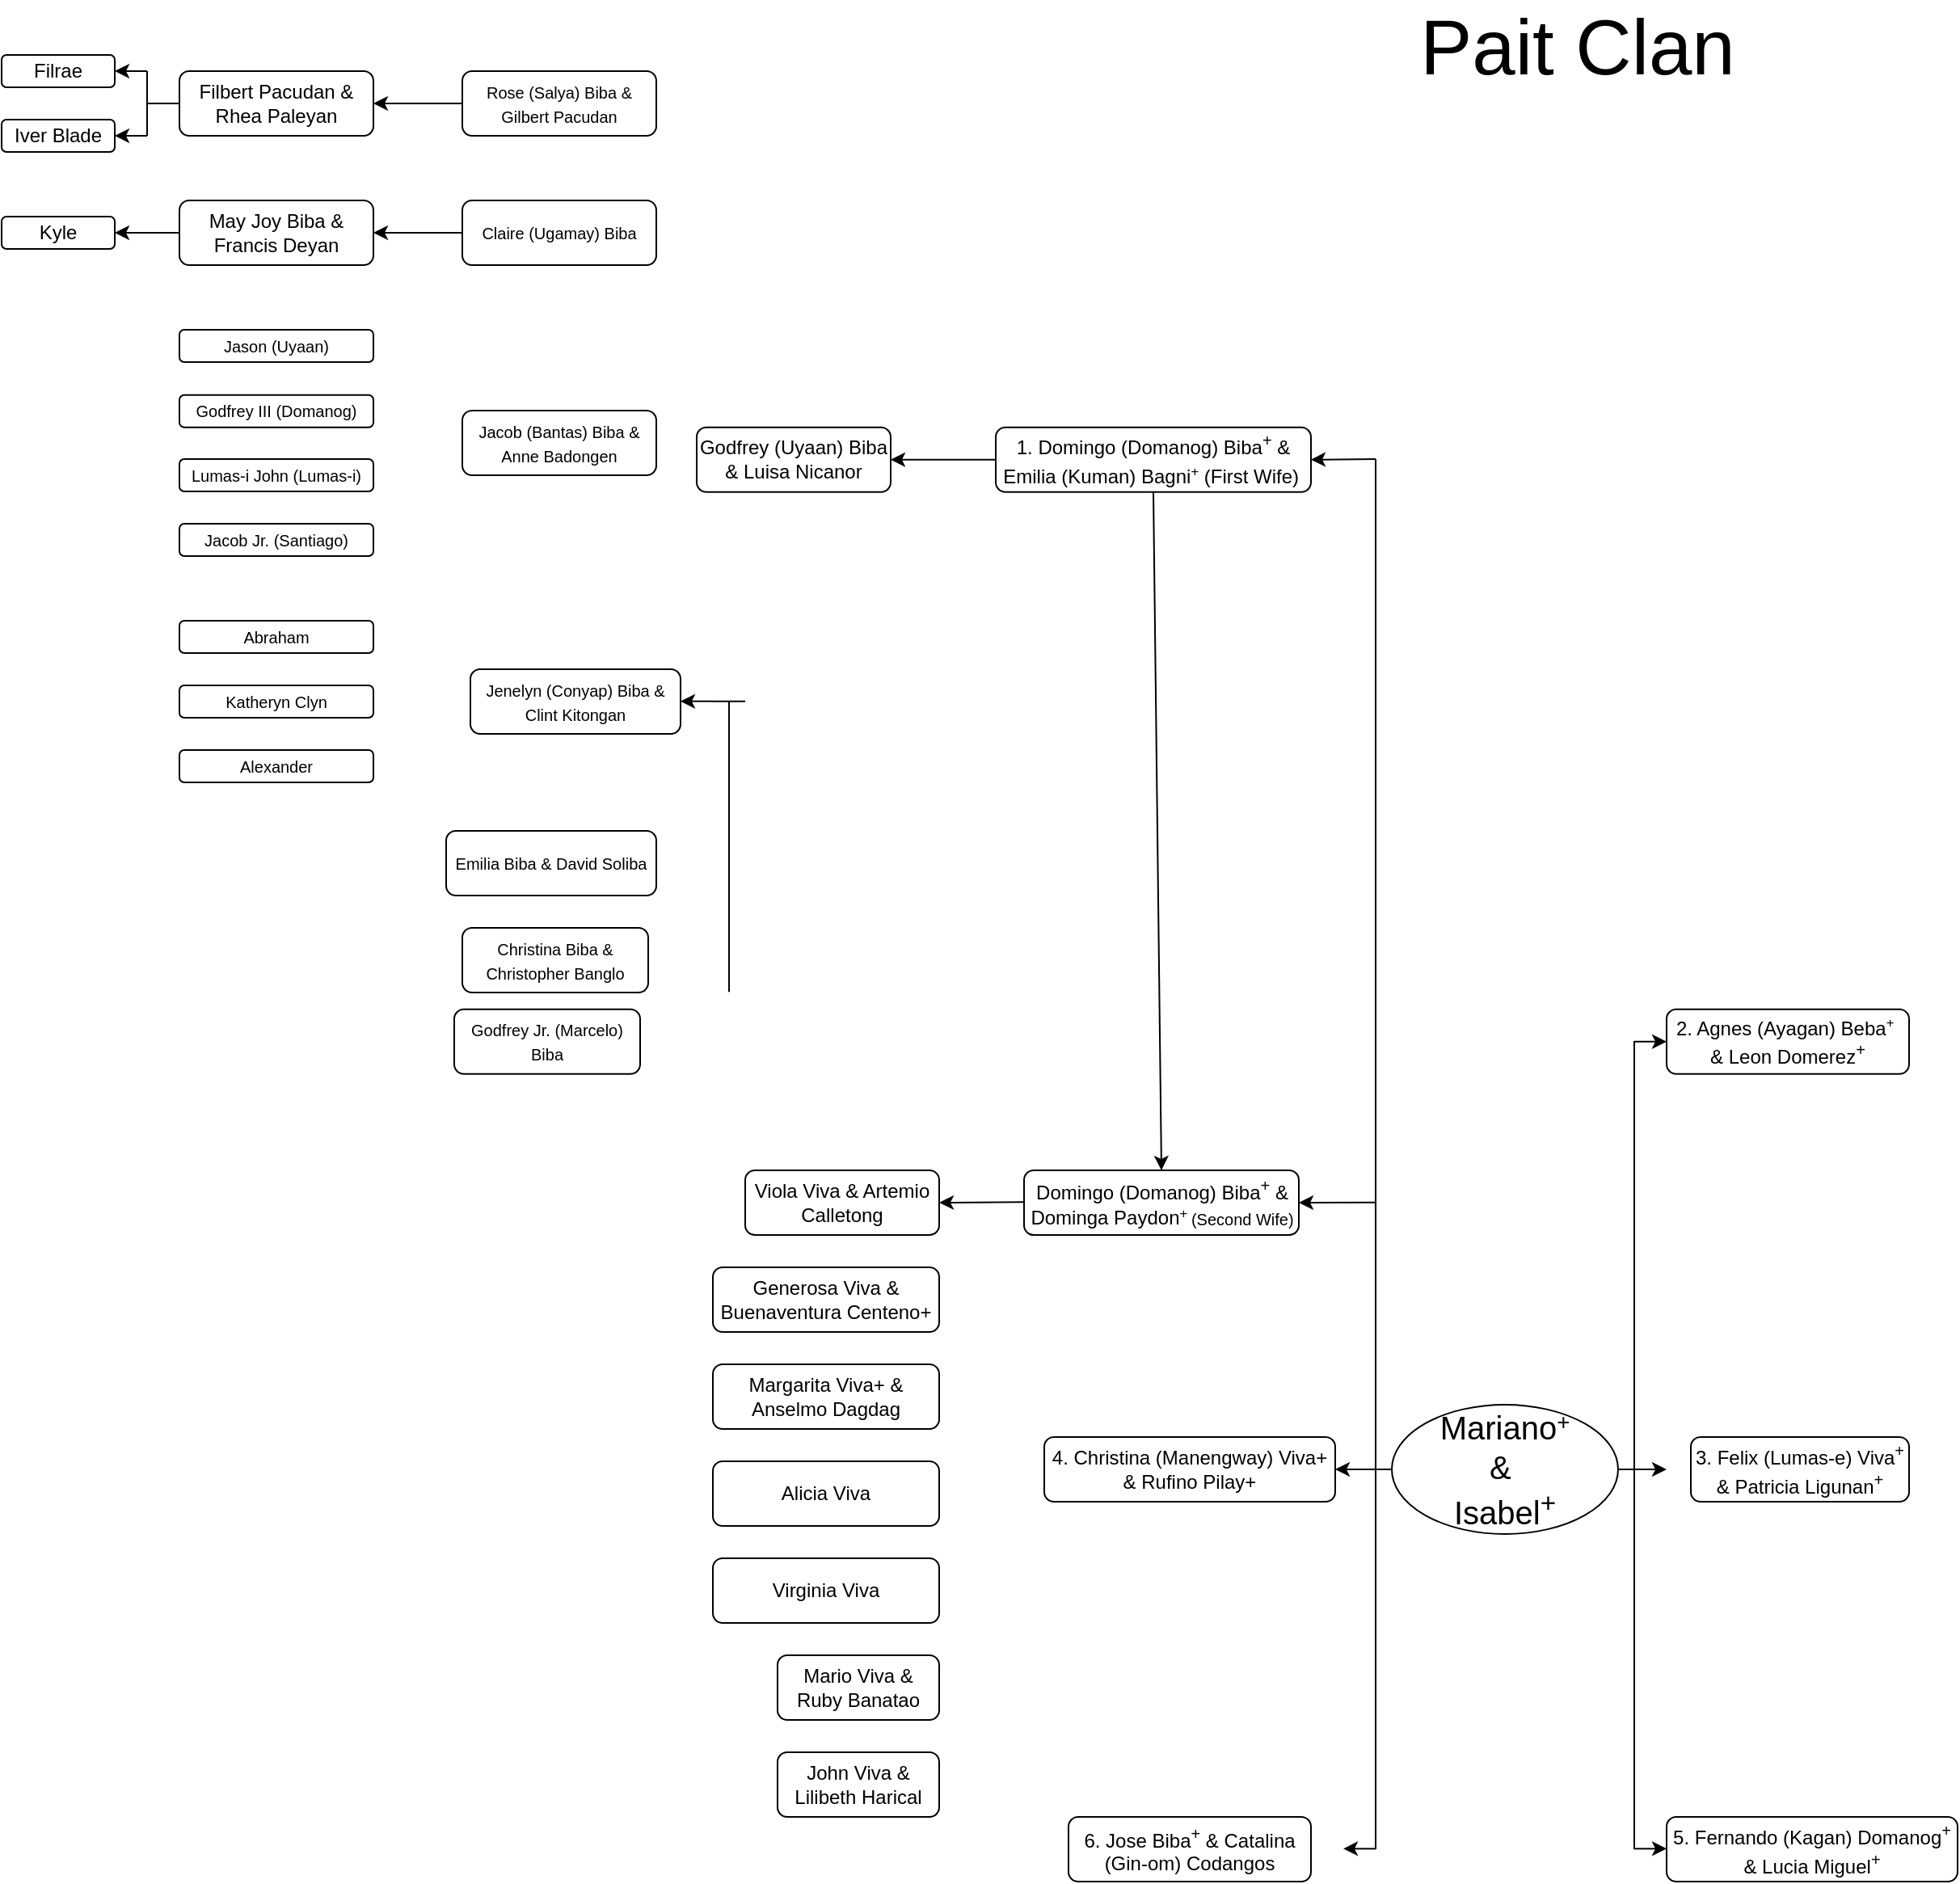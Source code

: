 <mxfile version="28.0.4">
  <diagram name="Page-1" id="LgF2EEBKUEtaE752DzGD">
    <mxGraphModel dx="1805" dy="1103" grid="1" gridSize="10" guides="1" tooltips="1" connect="1" arrows="1" fold="1" page="1" pageScale="1" pageWidth="1400" pageHeight="850" math="0" shadow="0">
      <root>
        <mxCell id="0" />
        <mxCell id="1" parent="0" />
        <mxCell id="iPQbSwLAwt5U1WuinnP0-1" value="&lt;font style=&quot;font-size: 48px;&quot;&gt;Pait Clan&lt;/font&gt;" style="text;html=1;align=center;verticalAlign=middle;whiteSpace=wrap;rounded=0;" parent="1" vertex="1">
          <mxGeometry x="540" y="-470" width="410" height="30" as="geometry" />
        </mxCell>
        <mxCell id="iPQbSwLAwt5U1WuinnP0-3" value="&lt;span style=&quot;font-size: 20px;&quot;&gt;Mariano&lt;/span&gt;&lt;span style=&quot;font-size: 16.667px;&quot;&gt;&lt;sup&gt;+&lt;/sup&gt;&lt;/span&gt;&lt;br&gt;&lt;span style=&quot;background-color: transparent; color: light-dark(rgb(0, 0, 0), rgb(255, 255, 255)); font-size: 20px;&quot;&gt;&amp;amp;&amp;nbsp;&lt;/span&gt;&lt;div&gt;&lt;span style=&quot;font-size: 20px; background-color: transparent; color: light-dark(rgb(0, 0, 0), rgb(255, 255, 255));&quot;&gt;Isabel&lt;sup&gt;+&lt;/sup&gt;&lt;/span&gt;&lt;/div&gt;" style="ellipse;whiteSpace=wrap;html=1;" parent="1" vertex="1">
          <mxGeometry x="630" y="385" width="140" height="80" as="geometry" />
        </mxCell>
        <mxCell id="iPQbSwLAwt5U1WuinnP0-13" value="" style="endArrow=none;html=1;rounded=0;" parent="1" edge="1">
          <mxGeometry width="50" height="50" relative="1" as="geometry">
            <mxPoint x="620" y="400" as="sourcePoint" />
            <mxPoint x="620" y="540" as="targetPoint" />
          </mxGeometry>
        </mxCell>
        <mxCell id="iPQbSwLAwt5U1WuinnP0-14" value="" style="endArrow=classic;html=1;rounded=0;entryX=1;entryY=0.5;entryDx=0;entryDy=0;" parent="1" edge="1" target="iPQbSwLAwt5U1WuinnP0-47">
          <mxGeometry width="50" height="50" relative="1" as="geometry">
            <mxPoint x="620" y="425" as="sourcePoint" />
            <mxPoint x="600" y="424" as="targetPoint" />
          </mxGeometry>
        </mxCell>
        <mxCell id="iPQbSwLAwt5U1WuinnP0-15" value="" style="endArrow=none;html=1;rounded=0;" parent="1" edge="1">
          <mxGeometry width="50" height="50" relative="1" as="geometry">
            <mxPoint x="770" y="425" as="sourcePoint" />
            <mxPoint x="780" y="425" as="targetPoint" />
          </mxGeometry>
        </mxCell>
        <mxCell id="iPQbSwLAwt5U1WuinnP0-6" value="" style="endArrow=none;html=1;rounded=0;" parent="1" edge="1">
          <mxGeometry width="50" height="50" relative="1" as="geometry">
            <mxPoint x="620" y="425" as="sourcePoint" />
            <mxPoint x="630" y="425" as="targetPoint" />
          </mxGeometry>
        </mxCell>
        <mxCell id="iPQbSwLAwt5U1WuinnP0-16" value="" style="endArrow=none;html=1;rounded=0;" parent="1" edge="1">
          <mxGeometry width="50" height="50" relative="1" as="geometry">
            <mxPoint x="780" y="160" as="sourcePoint" />
            <mxPoint x="780" y="400" as="targetPoint" />
          </mxGeometry>
        </mxCell>
        <mxCell id="iPQbSwLAwt5U1WuinnP0-18" value="" style="endArrow=classic;html=1;rounded=0;" parent="1" edge="1">
          <mxGeometry width="50" height="50" relative="1" as="geometry">
            <mxPoint x="780" y="160.38" as="sourcePoint" />
            <mxPoint x="800" y="160.38" as="targetPoint" />
          </mxGeometry>
        </mxCell>
        <mxCell id="iPQbSwLAwt5U1WuinnP0-36" value="" style="endArrow=classic;html=1;rounded=0;" parent="1" edge="1">
          <mxGeometry width="50" height="50" relative="1" as="geometry">
            <mxPoint x="780" y="425" as="sourcePoint" />
            <mxPoint x="800" y="425" as="targetPoint" />
          </mxGeometry>
        </mxCell>
        <mxCell id="iPQbSwLAwt5U1WuinnP0-38" value="3. Felix (Lumas-e) Viva&lt;sup&gt;+&lt;/sup&gt; &amp;amp; Patricia Ligunan&lt;sup&gt;+&lt;/sup&gt;" style="rounded=1;whiteSpace=wrap;html=1;" parent="1" vertex="1">
          <mxGeometry x="815" y="405" width="135" height="40" as="geometry" />
        </mxCell>
        <mxCell id="iPQbSwLAwt5U1WuinnP0-40" value="" style="endArrow=none;html=1;rounded=0;" parent="1" edge="1">
          <mxGeometry width="50" height="50" relative="1" as="geometry">
            <mxPoint x="780" y="390" as="sourcePoint" />
            <mxPoint x="780" y="660" as="targetPoint" />
          </mxGeometry>
        </mxCell>
        <mxCell id="iPQbSwLAwt5U1WuinnP0-7" value="" style="endArrow=none;html=1;rounded=0;" parent="1" edge="1">
          <mxGeometry width="50" height="50" relative="1" as="geometry">
            <mxPoint x="620" y="400" as="sourcePoint" />
            <mxPoint x="620" y="-200" as="targetPoint" />
          </mxGeometry>
        </mxCell>
        <mxCell id="iPQbSwLAwt5U1WuinnP0-8" value="" style="endArrow=classic;html=1;rounded=0;entryX=1;entryY=0.5;entryDx=0;entryDy=0;" parent="1" edge="1" target="iPQbSwLAwt5U1WuinnP0-55">
          <mxGeometry width="50" height="50" relative="1" as="geometry">
            <mxPoint x="620" y="-200" as="sourcePoint" />
            <mxPoint x="585" y="160.597" as="targetPoint" />
          </mxGeometry>
        </mxCell>
        <mxCell id="iPQbSwLAwt5U1WuinnP0-47" value="4. Christina (Manengway) Viva+ &amp;amp; Rufino Pilay+" style="rounded=1;whiteSpace=wrap;html=1;" parent="1" vertex="1">
          <mxGeometry x="415" y="405" width="180" height="40" as="geometry" />
        </mxCell>
        <mxCell id="iPQbSwLAwt5U1WuinnP0-48" value="" style="endArrow=classic;html=1;rounded=0;" parent="1" edge="1">
          <mxGeometry width="50" height="50" relative="1" as="geometry">
            <mxPoint x="780" y="659.67" as="sourcePoint" />
            <mxPoint x="800" y="659.67" as="targetPoint" />
          </mxGeometry>
        </mxCell>
        <mxCell id="iPQbSwLAwt5U1WuinnP0-49" value="5. Fernando (Kagan) Domanog&lt;sup&gt;+&lt;/sup&gt; &amp;amp; Lucia Miguel&lt;sup&gt;+&lt;/sup&gt;" style="rounded=1;whiteSpace=wrap;html=1;" parent="1" vertex="1">
          <mxGeometry x="800" y="640" width="180" height="40" as="geometry" />
        </mxCell>
        <mxCell id="iPQbSwLAwt5U1WuinnP0-51" value="" style="endArrow=none;html=1;rounded=0;" parent="1" edge="1">
          <mxGeometry width="50" height="50" relative="1" as="geometry">
            <mxPoint x="620" y="540" as="sourcePoint" />
            <mxPoint x="620" y="660" as="targetPoint" />
          </mxGeometry>
        </mxCell>
        <mxCell id="iPQbSwLAwt5U1WuinnP0-53" value="" style="endArrow=classic;html=1;rounded=0;" parent="1" edge="1">
          <mxGeometry width="50" height="50" relative="1" as="geometry">
            <mxPoint x="620" y="659.68" as="sourcePoint" />
            <mxPoint x="600" y="659.68" as="targetPoint" />
          </mxGeometry>
        </mxCell>
        <mxCell id="iPQbSwLAwt5U1WuinnP0-54" value="6. Jose Biba&lt;sup&gt;+&lt;/sup&gt; &amp;amp; Catalina (Gin-om) Codangos" style="rounded=1;whiteSpace=wrap;html=1;" parent="1" vertex="1">
          <mxGeometry x="430" y="640" width="150" height="40" as="geometry" />
        </mxCell>
        <mxCell id="iPQbSwLAwt5U1WuinnP0-59" value="" style="edgeStyle=orthogonalEdgeStyle;rounded=0;orthogonalLoop=1;jettySize=auto;html=1;exitX=0;exitY=0.5;exitDx=0;exitDy=0;entryX=1;entryY=0.5;entryDx=0;entryDy=0;" parent="1" source="iPQbSwLAwt5U1WuinnP0-55" target="iPQbSwLAwt5U1WuinnP0-58" edge="1">
          <mxGeometry relative="1" as="geometry">
            <mxPoint x="370" y="160" as="sourcePoint" />
            <mxPoint x="350" y="160" as="targetPoint" />
            <Array as="points">
              <mxPoint x="370" y="-200" />
              <mxPoint x="370" y="-200" />
            </Array>
          </mxGeometry>
        </mxCell>
        <mxCell id="iPQbSwLAwt5U1WuinnP0-55" value="1. Domingo (Domanog) Biba&lt;sup&gt;+&lt;/sup&gt; &amp;amp; Emilia (Kuman) Bagni&lt;span style=&quot;font-size: 10px;&quot;&gt;&lt;sup&gt;+&lt;/sup&gt;&lt;/span&gt;&amp;nbsp;(First Wife)&lt;sup&gt;&amp;nbsp;&lt;/sup&gt;" style="rounded=1;whiteSpace=wrap;html=1;" parent="1" vertex="1">
          <mxGeometry x="385" y="-219.62" width="195" height="40" as="geometry" />
        </mxCell>
        <mxCell id="iPQbSwLAwt5U1WuinnP0-58" value="Godfrey (Uyaan) Biba &amp;amp; Luisa Nicanor" style="whiteSpace=wrap;html=1;rounded=1;" parent="1" vertex="1">
          <mxGeometry x="200" y="-219.62" width="120" height="40" as="geometry" />
        </mxCell>
        <mxCell id="geJAM1FH9w8emXUavwDb-1" value="" style="endArrow=classic;html=1;rounded=0;entryX=1;entryY=0.5;entryDx=0;entryDy=0;" edge="1" parent="1" target="geJAM1FH9w8emXUavwDb-3">
          <mxGeometry width="50" height="50" relative="1" as="geometry">
            <mxPoint x="620" y="259.86" as="sourcePoint" />
            <mxPoint x="580" y="259.67" as="targetPoint" />
          </mxGeometry>
        </mxCell>
        <mxCell id="geJAM1FH9w8emXUavwDb-2" value="2. Agnes (Ayagan) Beba&lt;span style=&quot;font-size: 10px;&quot;&gt;&lt;sup&gt;+&lt;/sup&gt;&lt;/span&gt;&amp;nbsp; &amp;amp; Leon Domerez&lt;sup&gt;+&lt;/sup&gt;" style="rounded=1;whiteSpace=wrap;html=1;" vertex="1" parent="1">
          <mxGeometry x="800" y="140.38" width="150" height="40" as="geometry" />
        </mxCell>
        <mxCell id="geJAM1FH9w8emXUavwDb-3" value="Domingo (Domanog) Biba&lt;sup&gt;+&lt;/sup&gt; &amp;amp; Dominga Paydon&lt;span style=&quot;font-size: 10px;&quot;&gt;&lt;sup&gt;+&lt;/sup&gt;&lt;/span&gt;&lt;span style=&quot;font-size: 10px;&quot;&gt;&lt;sup&gt;&amp;nbsp;&lt;/sup&gt;(Second Wife)&lt;/span&gt;" style="rounded=1;whiteSpace=wrap;html=1;" vertex="1" parent="1">
          <mxGeometry x="402.5" y="240" width="170" height="40" as="geometry" />
        </mxCell>
        <mxCell id="geJAM1FH9w8emXUavwDb-12" value="" style="endArrow=classic;html=1;rounded=0;entryX=0.5;entryY=0;entryDx=0;entryDy=0;exitX=0.5;exitY=1;exitDx=0;exitDy=0;" edge="1" parent="1" source="iPQbSwLAwt5U1WuinnP0-55" target="geJAM1FH9w8emXUavwDb-3">
          <mxGeometry width="50" height="50" relative="1" as="geometry">
            <mxPoint x="540" y="240.19" as="sourcePoint" />
            <mxPoint x="500" y="240" as="targetPoint" />
          </mxGeometry>
        </mxCell>
        <mxCell id="geJAM1FH9w8emXUavwDb-14" value="Viola Viva &amp;amp; Artemio Calletong" style="whiteSpace=wrap;html=1;rounded=1;" vertex="1" parent="1">
          <mxGeometry x="230" y="240" width="120" height="40" as="geometry" />
        </mxCell>
        <mxCell id="geJAM1FH9w8emXUavwDb-17" value="Generosa Viva &amp;amp; Buenaventura Centeno+" style="whiteSpace=wrap;html=1;rounded=1;" vertex="1" parent="1">
          <mxGeometry x="210" y="300" width="140" height="40" as="geometry" />
        </mxCell>
        <mxCell id="geJAM1FH9w8emXUavwDb-18" value="Margarita Viva+ &amp;amp; Anselmo Dagdag" style="whiteSpace=wrap;html=1;rounded=1;" vertex="1" parent="1">
          <mxGeometry x="210" y="360" width="140" height="40" as="geometry" />
        </mxCell>
        <mxCell id="geJAM1FH9w8emXUavwDb-19" value="Alicia Viva" style="whiteSpace=wrap;html=1;rounded=1;" vertex="1" parent="1">
          <mxGeometry x="210" y="420" width="140" height="40" as="geometry" />
        </mxCell>
        <mxCell id="geJAM1FH9w8emXUavwDb-20" value="Virginia Viva" style="whiteSpace=wrap;html=1;rounded=1;" vertex="1" parent="1">
          <mxGeometry x="210" y="480" width="140" height="40" as="geometry" />
        </mxCell>
        <mxCell id="geJAM1FH9w8emXUavwDb-21" value="Mario Viva &amp;amp; Ruby Banatao" style="whiteSpace=wrap;html=1;rounded=1;" vertex="1" parent="1">
          <mxGeometry x="250" y="540" width="100" height="40" as="geometry" />
        </mxCell>
        <mxCell id="geJAM1FH9w8emXUavwDb-22" value="John Viva &amp;amp; Lilibeth Harical" style="whiteSpace=wrap;html=1;rounded=1;" vertex="1" parent="1">
          <mxGeometry x="250" y="600" width="100" height="40" as="geometry" />
        </mxCell>
        <mxCell id="geJAM1FH9w8emXUavwDb-24" value="" style="endArrow=classic;html=1;rounded=0;entryX=1;entryY=0.5;entryDx=0;entryDy=0;" edge="1" parent="1" target="geJAM1FH9w8emXUavwDb-14">
          <mxGeometry width="50" height="50" relative="1" as="geometry">
            <mxPoint x="402.5" y="259.67" as="sourcePoint" />
            <mxPoint x="355.5" y="259.81" as="targetPoint" />
          </mxGeometry>
        </mxCell>
        <mxCell id="geJAM1FH9w8emXUavwDb-25" value="Filbert Pacudan &amp;amp; Rhea Paleyan" style="whiteSpace=wrap;html=1;rounded=1;" vertex="1" parent="1">
          <mxGeometry x="-120" y="-440" width="120" height="40" as="geometry" />
        </mxCell>
        <mxCell id="geJAM1FH9w8emXUavwDb-26" value="" style="edgeStyle=orthogonalEdgeStyle;rounded=0;orthogonalLoop=1;jettySize=auto;html=1;" edge="1" parent="1" source="iPQbSwLAwt5U1WuinnP0-29" target="geJAM1FH9w8emXUavwDb-25">
          <mxGeometry relative="1" as="geometry" />
        </mxCell>
        <mxCell id="iPQbSwLAwt5U1WuinnP0-29" value="&lt;font style=&quot;font-size: 10px;&quot;&gt;Rose (Salya) Biba &amp;amp; Gilbert Pacudan&lt;/font&gt;" style="rounded=1;whiteSpace=wrap;html=1;" parent="1" vertex="1">
          <mxGeometry x="55" y="-440" width="120" height="40" as="geometry" />
        </mxCell>
        <mxCell id="geJAM1FH9w8emXUavwDb-49" value="" style="edgeStyle=orthogonalEdgeStyle;rounded=0;orthogonalLoop=1;jettySize=auto;html=1;fontFamily=Helvetica;fontSize=12;fontColor=default;" edge="1" parent="1" source="iPQbSwLAwt5U1WuinnP0-30" target="geJAM1FH9w8emXUavwDb-48">
          <mxGeometry relative="1" as="geometry" />
        </mxCell>
        <mxCell id="iPQbSwLAwt5U1WuinnP0-30" value="&lt;font style=&quot;font-size: 10px;&quot;&gt;Claire (Ugamay) Biba&lt;/font&gt;" style="rounded=1;whiteSpace=wrap;html=1;" parent="1" vertex="1">
          <mxGeometry x="55" y="-360" width="120" height="40" as="geometry" />
        </mxCell>
        <mxCell id="iPQbSwLAwt5U1WuinnP0-31" value="&lt;span style=&quot;font-size: 10px;&quot;&gt;Jacob (Bantas) Biba &amp;amp; Anne Badongen&lt;/span&gt;" style="rounded=1;whiteSpace=wrap;html=1;" parent="1" vertex="1">
          <mxGeometry x="55" y="-230" width="120" height="40" as="geometry" />
        </mxCell>
        <mxCell id="geJAM1FH9w8emXUavwDb-27" value="" style="endArrow=none;html=1;rounded=0;fontFamily=Helvetica;fontSize=12;fontColor=default;" edge="1" parent="1">
          <mxGeometry width="50" height="50" relative="1" as="geometry">
            <mxPoint x="-140" y="-420" as="sourcePoint" />
            <mxPoint x="-120" y="-420" as="targetPoint" />
          </mxGeometry>
        </mxCell>
        <mxCell id="geJAM1FH9w8emXUavwDb-31" value="" style="endArrow=none;html=1;rounded=0;fontFamily=Helvetica;fontSize=12;fontColor=default;" edge="1" parent="1">
          <mxGeometry width="50" height="50" relative="1" as="geometry">
            <mxPoint x="-140" y="-420" as="sourcePoint" />
            <mxPoint x="-140" y="-440" as="targetPoint" />
          </mxGeometry>
        </mxCell>
        <mxCell id="geJAM1FH9w8emXUavwDb-32" value="" style="endArrow=classic;html=1;rounded=0;fontFamily=Helvetica;fontSize=12;fontColor=default;" edge="1" parent="1">
          <mxGeometry width="50" height="50" relative="1" as="geometry">
            <mxPoint x="-140" y="-440" as="sourcePoint" />
            <mxPoint x="-160" y="-440" as="targetPoint" />
          </mxGeometry>
        </mxCell>
        <mxCell id="geJAM1FH9w8emXUavwDb-33" value="" style="endArrow=none;html=1;rounded=0;fontFamily=Helvetica;fontSize=12;fontColor=default;" edge="1" parent="1">
          <mxGeometry width="50" height="50" relative="1" as="geometry">
            <mxPoint x="-140" y="-400" as="sourcePoint" />
            <mxPoint x="-140" y="-420" as="targetPoint" />
            <Array as="points">
              <mxPoint x="-140" y="-420" />
            </Array>
          </mxGeometry>
        </mxCell>
        <mxCell id="geJAM1FH9w8emXUavwDb-34" value="" style="endArrow=classic;html=1;rounded=0;fontFamily=Helvetica;fontSize=12;fontColor=default;" edge="1" parent="1">
          <mxGeometry width="50" height="50" relative="1" as="geometry">
            <mxPoint x="-140" y="-400" as="sourcePoint" />
            <mxPoint x="-160" y="-400" as="targetPoint" />
          </mxGeometry>
        </mxCell>
        <mxCell id="geJAM1FH9w8emXUavwDb-42" value="Filrae" style="rounded=1;whiteSpace=wrap;html=1;pointerEvents=0;align=center;verticalAlign=middle;fontFamily=Helvetica;fontSize=12;fontColor=default;fillColor=none;gradientColor=none;" vertex="1" parent="1">
          <mxGeometry x="-230" y="-450" width="70" height="20" as="geometry" />
        </mxCell>
        <mxCell id="geJAM1FH9w8emXUavwDb-47" value="Iver Blade" style="rounded=1;whiteSpace=wrap;html=1;pointerEvents=0;align=center;verticalAlign=middle;fontFamily=Helvetica;fontSize=12;fontColor=default;fillColor=none;gradientColor=none;" vertex="1" parent="1">
          <mxGeometry x="-230" y="-410" width="70" height="20" as="geometry" />
        </mxCell>
        <mxCell id="geJAM1FH9w8emXUavwDb-51" value="" style="edgeStyle=orthogonalEdgeStyle;rounded=0;orthogonalLoop=1;jettySize=auto;html=1;fontFamily=Helvetica;fontSize=12;fontColor=default;" edge="1" parent="1" source="geJAM1FH9w8emXUavwDb-48" target="geJAM1FH9w8emXUavwDb-50">
          <mxGeometry relative="1" as="geometry" />
        </mxCell>
        <mxCell id="geJAM1FH9w8emXUavwDb-48" value="May Joy Biba &amp;amp; Francis Deyan" style="rounded=1;whiteSpace=wrap;html=1;" vertex="1" parent="1">
          <mxGeometry x="-120" y="-360" width="120" height="40" as="geometry" />
        </mxCell>
        <mxCell id="geJAM1FH9w8emXUavwDb-50" value="Kyle" style="whiteSpace=wrap;html=1;rounded=1;" vertex="1" parent="1">
          <mxGeometry x="-230" y="-350" width="70" height="20" as="geometry" />
        </mxCell>
        <mxCell id="geJAM1FH9w8emXUavwDb-52" value="&lt;span style=&quot;font-size: 10px;&quot;&gt;Jason (Uyaan)&lt;/span&gt;" style="rounded=1;whiteSpace=wrap;html=1;" vertex="1" parent="1">
          <mxGeometry x="-120" y="-280" width="120" height="20" as="geometry" />
        </mxCell>
        <mxCell id="geJAM1FH9w8emXUavwDb-53" value="&lt;span style=&quot;font-size: 10px;&quot;&gt;Godfrey III (Domanog)&lt;/span&gt;" style="rounded=1;whiteSpace=wrap;html=1;" vertex="1" parent="1">
          <mxGeometry x="-120" y="-239.62" width="120" height="20" as="geometry" />
        </mxCell>
        <mxCell id="geJAM1FH9w8emXUavwDb-54" value="&lt;span style=&quot;font-size: 10px;&quot;&gt;Lumas-i John (Lumas-i)&lt;/span&gt;" style="rounded=1;whiteSpace=wrap;html=1;" vertex="1" parent="1">
          <mxGeometry x="-120" y="-200" width="120" height="20" as="geometry" />
        </mxCell>
        <mxCell id="geJAM1FH9w8emXUavwDb-55" value="&lt;span style=&quot;font-size: 10px;&quot;&gt;Jacob Jr. (Santiago)&lt;/span&gt;" style="rounded=1;whiteSpace=wrap;html=1;" vertex="1" parent="1">
          <mxGeometry x="-120" y="-160" width="120" height="20" as="geometry" />
        </mxCell>
        <mxCell id="geJAM1FH9w8emXUavwDb-57" value="&lt;span style=&quot;font-size: 10px;&quot;&gt;Abraham&lt;/span&gt;" style="rounded=1;whiteSpace=wrap;html=1;" vertex="1" parent="1">
          <mxGeometry x="-120" y="-100" width="120" height="20" as="geometry" />
        </mxCell>
        <mxCell id="geJAM1FH9w8emXUavwDb-58" value="&lt;span style=&quot;font-size: 10px;&quot;&gt;Katheryn Clyn&lt;/span&gt;" style="rounded=1;whiteSpace=wrap;html=1;" vertex="1" parent="1">
          <mxGeometry x="-120" y="-60" width="120" height="20" as="geometry" />
        </mxCell>
        <mxCell id="geJAM1FH9w8emXUavwDb-59" value="&lt;span style=&quot;font-size: 10px;&quot;&gt;Alexander&lt;/span&gt;" style="rounded=1;whiteSpace=wrap;html=1;" vertex="1" parent="1">
          <mxGeometry x="-120" y="-20" width="120" height="20" as="geometry" />
        </mxCell>
        <mxCell id="geJAM1FH9w8emXUavwDb-6" value="" style="endArrow=none;html=1;rounded=0;" edge="1" parent="1">
          <mxGeometry width="50" height="50" relative="1" as="geometry">
            <mxPoint x="210" y="-50.18" as="sourcePoint" />
            <mxPoint x="230" y="-50.18" as="targetPoint" />
          </mxGeometry>
        </mxCell>
        <mxCell id="geJAM1FH9w8emXUavwDb-7" value="" style="endArrow=none;html=1;rounded=0;" edge="1" parent="1">
          <mxGeometry width="50" height="50" relative="1" as="geometry">
            <mxPoint x="220" y="129.62" as="sourcePoint" />
            <mxPoint x="220" y="-50.38" as="targetPoint" />
          </mxGeometry>
        </mxCell>
        <mxCell id="geJAM1FH9w8emXUavwDb-8" value="" style="endArrow=classic;html=1;rounded=0;" edge="1" parent="1">
          <mxGeometry width="50" height="50" relative="1" as="geometry">
            <mxPoint x="210" y="-50.18" as="sourcePoint" />
            <mxPoint x="190" y="-50.18" as="targetPoint" />
          </mxGeometry>
        </mxCell>
        <mxCell id="geJAM1FH9w8emXUavwDb-5" value="&lt;span style=&quot;font-size: 10px;&quot;&gt;Godfrey Jr. (Marcelo) Biba&lt;/span&gt;" style="rounded=1;whiteSpace=wrap;html=1;" vertex="1" parent="1">
          <mxGeometry x="50" y="140.38" width="115" height="40" as="geometry" />
        </mxCell>
        <mxCell id="iPQbSwLAwt5U1WuinnP0-32" value="&lt;font style=&quot;font-size: 10px;&quot;&gt;Jenelyn (Conyap) Biba &amp;amp; Clint Kitongan&lt;/font&gt;" style="rounded=1;whiteSpace=wrap;html=1;" parent="1" vertex="1">
          <mxGeometry x="60" y="-70" width="130" height="40" as="geometry" />
        </mxCell>
        <mxCell id="iPQbSwLAwt5U1WuinnP0-33" value="&lt;font style=&quot;font-size: 10px;&quot;&gt;Emilia Biba &amp;amp; David Soliba&lt;/font&gt;" style="rounded=1;whiteSpace=wrap;html=1;" parent="1" vertex="1">
          <mxGeometry x="45" y="30" width="130" height="40" as="geometry" />
        </mxCell>
        <mxCell id="geJAM1FH9w8emXUavwDb-4" value="&lt;font style=&quot;font-size: 10px;&quot;&gt;Christina Biba &amp;amp; Christopher Banglo&lt;/font&gt;" style="rounded=1;whiteSpace=wrap;html=1;" vertex="1" parent="1">
          <mxGeometry x="55" y="90" width="115" height="40" as="geometry" />
        </mxCell>
      </root>
    </mxGraphModel>
  </diagram>
</mxfile>
